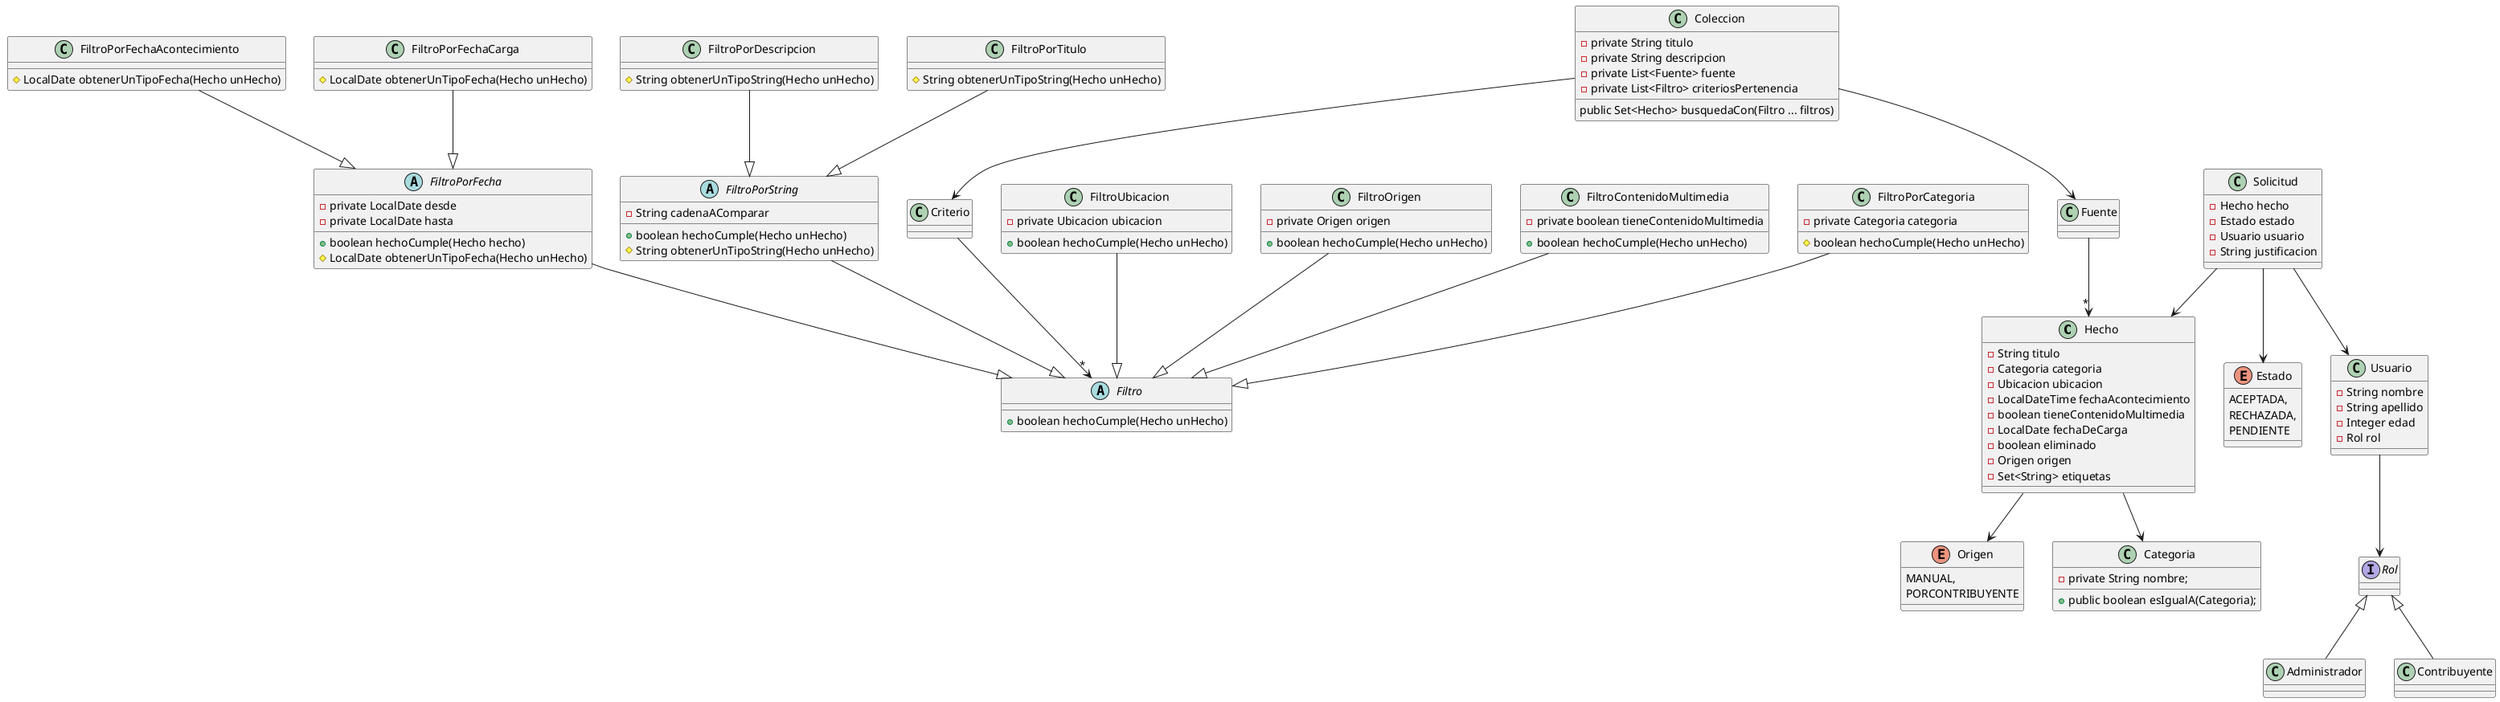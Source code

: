 @startuml

class Hecho{
    - String titulo
    - Categoria categoria
    - Ubicacion ubicacion
    - LocalDateTime fechaAcontecimiento
    - boolean tieneContenidoMultimedia
    - LocalDate fechaDeCarga
    - boolean eliminado
    - Origen origen
    - Set<String> etiquetas
}

class Categoria {
    -private String nombre;
    +public boolean esIgualA(Categoria);
}

enum Origen {
    MANUAL,
    PORCONTRIBUYENTE
}

enum Estado{
    ACEPTADA,
    RECHAZADA,
    PENDIENTE
}

Hecho --> Categoria
Hecho --> Origen


' FUENTES y HECHOS

class Fuente {

}



Fuente --> "*" Hecho

class Coleccion{
    - private String titulo
    - private String descripcion
    - private List<Fuente> fuente
    - private List<Filtro> criteriosPertenencia

'    Memoria para hechos eliminados

    public Set<Hecho> busquedaCon(Filtro ... filtros)
}


Coleccion --> Criterio
Coleccion --> Fuente
Criterio --> "*" Filtro


'FILTROS

abstract class Filtro {
    + boolean hechoCumple(Hecho unHecho)
}

class FiltroPorCategoria {
    - private Categoria categoria

    # boolean hechoCumple(Hecho unHecho)
}

class FiltroPorDescripcion {
# String obtenerUnTipoString(Hecho unHecho)
}

abstract class FiltroPorFecha {
    -private LocalDate desde
    -private LocalDate hasta
    + boolean hechoCumple(Hecho hecho)
    # LocalDate obtenerUnTipoFecha(Hecho unHecho)
}

class FiltroPorFechaAcontecimiento {
    # LocalDate obtenerUnTipoFecha(Hecho unHecho)
}

class FiltroPorFechaCarga {
    # LocalDate obtenerUnTipoFecha(Hecho unHecho)
}

abstract class FiltroPorString {
    - String cadenaAComparar
    + boolean hechoCumple(Hecho unHecho)
    # String obtenerUnTipoString(Hecho unHecho)
}

class FiltroPorTitulo {
   # String obtenerUnTipoString(Hecho unHecho)
}

class FiltroUbicacion {
    - private Ubicacion ubicacion

    + boolean hechoCumple(Hecho unHecho)
}

FiltroPorTitulo --|> FiltroPorString
FiltroPorDescripcion --|> FiltroPorString


FiltroPorFechaAcontecimiento --|> FiltroPorFecha
FiltroPorFechaCarga --|> FiltroPorFecha


class FiltroOrigen {
    - private Origen origen

    + boolean hechoCumple(Hecho unHecho)
}

class FiltroContenidoMultimedia {
    - private boolean tieneContenidoMultimedia

    + boolean hechoCumple(Hecho unHecho)
}

FiltroPorCategoria --|> Filtro
FiltroPorFecha --|> Filtro
FiltroPorString --|> Filtro
FiltroOrigen --|> Filtro
FiltroContenidoMultimedia --|> Filtro
FiltroUbicacion --|> Filtro


class Solicitud {
    - Hecho hecho
    - Estado estado
    - Usuario usuario
    - String justificacion
}


Solicitud --> Hecho
Solicitud --> Estado
Solicitud --> Usuario

class Usuario{
    - String nombre
    - String apellido
    - Integer edad
    - Rol rol
}

Usuario --> Rol

interface Rol{

}

class Administrador extends Rol {

}

class Contribuyente extends Rol{

}

@enduml